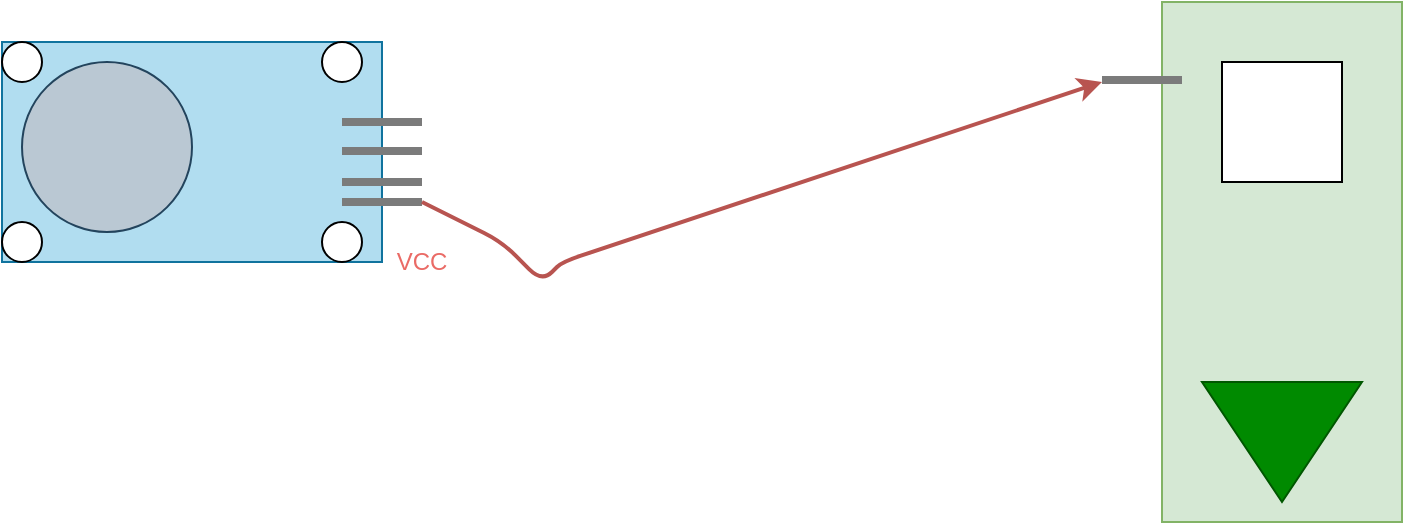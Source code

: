<mxfile version="26.1.3">
  <diagram name="Page-1" id="tptrItbEWlcjOuiL4rK6">
    <mxGraphModel dx="1050" dy="522" grid="1" gridSize="10" guides="1" tooltips="1" connect="1" arrows="1" fold="1" page="1" pageScale="1" pageWidth="827" pageHeight="1169" math="0" shadow="0">
      <root>
        <mxCell id="0" />
        <mxCell id="1" parent="0" />
        <mxCell id="c4ljgmaWJESwMZTwx-YB-1" value="" style="rounded=0;whiteSpace=wrap;html=1;fillColor=#d5e8d4;strokeColor=#82b366;" vertex="1" parent="1">
          <mxGeometry x="620" y="70" width="120" height="260" as="geometry" />
        </mxCell>
        <mxCell id="c4ljgmaWJESwMZTwx-YB-2" value="" style="triangle;whiteSpace=wrap;html=1;rotation=90;fillColor=#008a00;fontColor=#ffffff;strokeColor=#005700;" vertex="1" parent="1">
          <mxGeometry x="650" y="250" width="60" height="80" as="geometry" />
        </mxCell>
        <mxCell id="c4ljgmaWJESwMZTwx-YB-3" value="" style="rounded=0;whiteSpace=wrap;html=1;fillColor=#b1ddf0;strokeColor=#10739e;" vertex="1" parent="1">
          <mxGeometry x="40" y="90" width="190" height="110" as="geometry" />
        </mxCell>
        <mxCell id="c4ljgmaWJESwMZTwx-YB-4" value="" style="ellipse;whiteSpace=wrap;html=1;aspect=fixed;fillColor=#bac8d3;strokeColor=#23445d;" vertex="1" parent="1">
          <mxGeometry x="50" y="100" width="85" height="85" as="geometry" />
        </mxCell>
        <mxCell id="c4ljgmaWJESwMZTwx-YB-5" value="" style="ellipse;whiteSpace=wrap;html=1;aspect=fixed;" vertex="1" parent="1">
          <mxGeometry x="200" y="180" width="20" height="20" as="geometry" />
        </mxCell>
        <mxCell id="c4ljgmaWJESwMZTwx-YB-6" value="" style="ellipse;whiteSpace=wrap;html=1;aspect=fixed;" vertex="1" parent="1">
          <mxGeometry x="200" y="90" width="20" height="20" as="geometry" />
        </mxCell>
        <mxCell id="c4ljgmaWJESwMZTwx-YB-7" value="" style="ellipse;whiteSpace=wrap;html=1;aspect=fixed;" vertex="1" parent="1">
          <mxGeometry x="40" y="90" width="20" height="20" as="geometry" />
        </mxCell>
        <mxCell id="c4ljgmaWJESwMZTwx-YB-8" value="" style="ellipse;whiteSpace=wrap;html=1;aspect=fixed;" vertex="1" parent="1">
          <mxGeometry x="40" y="180" width="20" height="20" as="geometry" />
        </mxCell>
        <mxCell id="c4ljgmaWJESwMZTwx-YB-9" value="" style="endArrow=none;html=1;rounded=0;strokeWidth=4;strokeColor=#7B7B7B;" edge="1" parent="1">
          <mxGeometry width="50" height="50" relative="1" as="geometry">
            <mxPoint x="210" y="130" as="sourcePoint" />
            <mxPoint x="250" y="130" as="targetPoint" />
          </mxGeometry>
        </mxCell>
        <mxCell id="c4ljgmaWJESwMZTwx-YB-10" value="" style="endArrow=none;html=1;rounded=0;strokeWidth=4;strokeColor=#7B7B7B;" edge="1" parent="1">
          <mxGeometry width="50" height="50" relative="1" as="geometry">
            <mxPoint x="210" y="144.5" as="sourcePoint" />
            <mxPoint x="250" y="144.5" as="targetPoint" />
            <Array as="points">
              <mxPoint x="220" y="144.5" />
            </Array>
          </mxGeometry>
        </mxCell>
        <mxCell id="c4ljgmaWJESwMZTwx-YB-11" value="" style="endArrow=none;html=1;rounded=0;strokeWidth=4;strokeColor=#7B7B7B;" edge="1" parent="1">
          <mxGeometry width="50" height="50" relative="1" as="geometry">
            <mxPoint x="210" y="160" as="sourcePoint" />
            <mxPoint x="250" y="160" as="targetPoint" />
          </mxGeometry>
        </mxCell>
        <mxCell id="c4ljgmaWJESwMZTwx-YB-12" value="" style="endArrow=none;html=1;rounded=0;strokeWidth=4;strokeColor=#7B7B7B;" edge="1" parent="1">
          <mxGeometry width="50" height="50" relative="1" as="geometry">
            <mxPoint x="210" y="170" as="sourcePoint" />
            <mxPoint x="250" y="170" as="targetPoint" />
          </mxGeometry>
        </mxCell>
        <mxCell id="c4ljgmaWJESwMZTwx-YB-13" value="" style="whiteSpace=wrap;html=1;aspect=fixed;" vertex="1" parent="1">
          <mxGeometry x="650" y="100" width="60" height="60" as="geometry" />
        </mxCell>
        <mxCell id="c4ljgmaWJESwMZTwx-YB-14" value="" style="endArrow=none;html=1;rounded=0;strokeWidth=4;strokeColor=#7B7B7B;" edge="1" parent="1">
          <mxGeometry width="50" height="50" relative="1" as="geometry">
            <mxPoint x="590" y="109" as="sourcePoint" />
            <mxPoint x="630" y="109" as="targetPoint" />
          </mxGeometry>
        </mxCell>
        <mxCell id="c4ljgmaWJESwMZTwx-YB-16" value="" style="curved=0;endArrow=classic;html=1;rounded=1;strokeWidth=2;fillColor=#f8cecc;gradientColor=#ea6b66;strokeColor=#b85450;" edge="1" parent="1">
          <mxGeometry width="50" height="50" relative="1" as="geometry">
            <mxPoint x="250" y="170" as="sourcePoint" />
            <mxPoint x="590" y="110" as="targetPoint" />
            <Array as="points">
              <mxPoint x="290" y="190" />
              <mxPoint x="310" y="210" />
              <mxPoint x="320" y="200" />
            </Array>
          </mxGeometry>
        </mxCell>
        <mxCell id="c4ljgmaWJESwMZTwx-YB-17" value="&lt;font style=&quot;color: rgb(234, 107, 102);&quot;&gt;VCC&lt;/font&gt;" style="text;html=1;align=center;verticalAlign=middle;whiteSpace=wrap;rounded=0;" vertex="1" parent="1">
          <mxGeometry x="220" y="185" width="60" height="30" as="geometry" />
        </mxCell>
      </root>
    </mxGraphModel>
  </diagram>
</mxfile>
